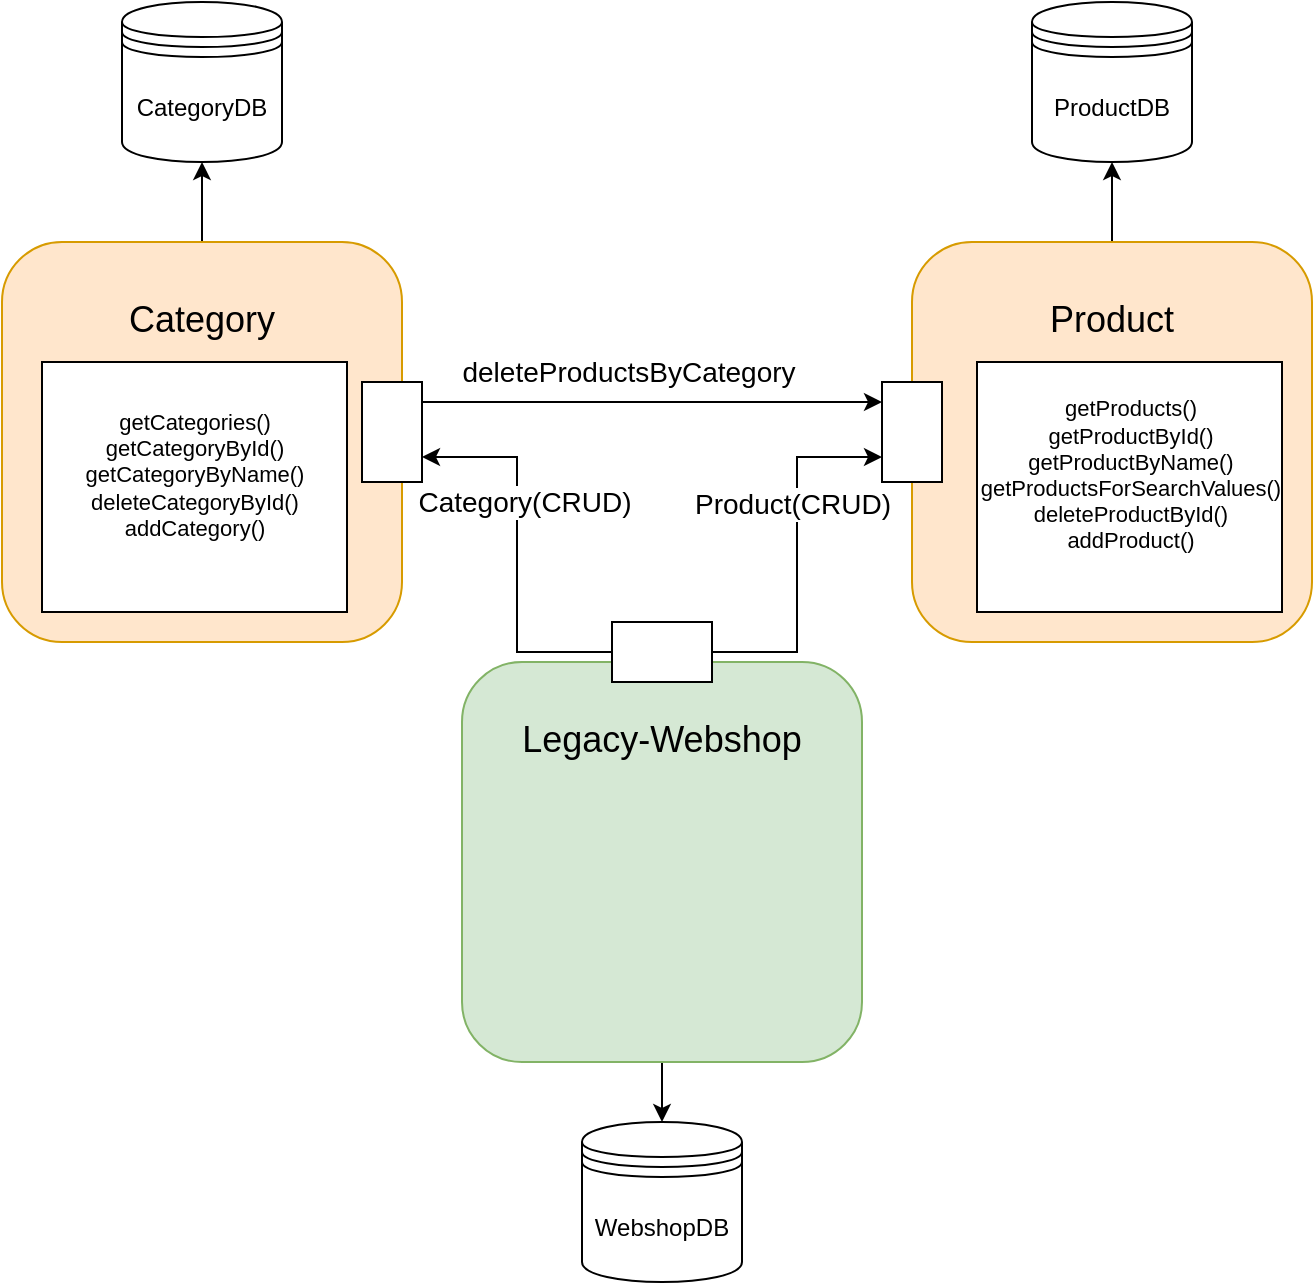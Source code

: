 <mxfile version="17.4.6" type="device"><diagram id="G_rW39k4_KtPcWMEg-Q5" name="Page-1"><mxGraphModel dx="1422" dy="747" grid="1" gridSize="10" guides="1" tooltips="1" connect="1" arrows="1" fold="1" page="1" pageScale="1" pageWidth="850" pageHeight="1100" math="0" shadow="0"><root><mxCell id="0"/><mxCell id="1" parent="0"/><mxCell id="-gU0KoA9bVRp0KUHhrlc-9" style="edgeStyle=orthogonalEdgeStyle;rounded=0;orthogonalLoop=1;jettySize=auto;html=1;entryX=0.5;entryY=1;entryDx=0;entryDy=0;fontSize=18;" edge="1" parent="1" source="-gU0KoA9bVRp0KUHhrlc-1" target="-gU0KoA9bVRp0KUHhrlc-6"><mxGeometry relative="1" as="geometry"/></mxCell><mxCell id="-gU0KoA9bVRp0KUHhrlc-1" value="&lt;div&gt;&lt;br&gt;&lt;/div&gt;&lt;div&gt;Category&lt;/div&gt;" style="rounded=1;whiteSpace=wrap;html=1;fillColor=#ffe6cc;strokeColor=#d79b00;fontSize=18;verticalAlign=top;" vertex="1" parent="1"><mxGeometry x="50" y="120" width="200" height="200" as="geometry"/></mxCell><mxCell id="-gU0KoA9bVRp0KUHhrlc-10" style="edgeStyle=orthogonalEdgeStyle;rounded=0;orthogonalLoop=1;jettySize=auto;html=1;entryX=0.5;entryY=1;entryDx=0;entryDy=0;fontSize=18;" edge="1" parent="1" source="-gU0KoA9bVRp0KUHhrlc-2" target="-gU0KoA9bVRp0KUHhrlc-4"><mxGeometry relative="1" as="geometry"/></mxCell><mxCell id="-gU0KoA9bVRp0KUHhrlc-2" value="&lt;div&gt;&lt;br&gt;&lt;/div&gt;&lt;div&gt;Product&lt;/div&gt;" style="rounded=1;whiteSpace=wrap;html=1;fillColor=#ffe6cc;strokeColor=#d79b00;fontSize=18;verticalAlign=top;" vertex="1" parent="1"><mxGeometry x="505" y="120" width="200" height="200" as="geometry"/></mxCell><mxCell id="-gU0KoA9bVRp0KUHhrlc-31" style="edgeStyle=orthogonalEdgeStyle;rounded=0;orthogonalLoop=1;jettySize=auto;html=1;entryX=0.5;entryY=0;entryDx=0;entryDy=0;fontSize=11;" edge="1" parent="1" source="-gU0KoA9bVRp0KUHhrlc-3" target="-gU0KoA9bVRp0KUHhrlc-7"><mxGeometry relative="1" as="geometry"/></mxCell><mxCell id="-gU0KoA9bVRp0KUHhrlc-3" value="&lt;div&gt;&lt;br&gt;&lt;/div&gt;&lt;div&gt;Legacy-Webshop&lt;/div&gt;" style="rounded=1;whiteSpace=wrap;html=1;fillColor=#d5e8d4;strokeColor=#82b366;verticalAlign=top;fontSize=18;" vertex="1" parent="1"><mxGeometry x="280" y="330" width="200" height="200" as="geometry"/></mxCell><mxCell id="-gU0KoA9bVRp0KUHhrlc-4" value="ProductDB" style="shape=datastore;whiteSpace=wrap;html=1;" vertex="1" parent="1"><mxGeometry x="565" width="80" height="80" as="geometry"/></mxCell><mxCell id="-gU0KoA9bVRp0KUHhrlc-6" value="CategoryDB" style="shape=datastore;whiteSpace=wrap;html=1;" vertex="1" parent="1"><mxGeometry x="110" width="80" height="80" as="geometry"/></mxCell><mxCell id="-gU0KoA9bVRp0KUHhrlc-7" value="WebshopDB" style="shape=datastore;whiteSpace=wrap;html=1;" vertex="1" parent="1"><mxGeometry x="340" y="560" width="80" height="80" as="geometry"/></mxCell><mxCell id="-gU0KoA9bVRp0KUHhrlc-18" style="edgeStyle=orthogonalEdgeStyle;rounded=0;orthogonalLoop=1;jettySize=auto;html=1;fontSize=14;" edge="1" parent="1" source="-gU0KoA9bVRp0KUHhrlc-11"><mxGeometry relative="1" as="geometry"><mxPoint x="490" y="200" as="targetPoint"/><Array as="points"><mxPoint x="490" y="200"/></Array></mxGeometry></mxCell><mxCell id="-gU0KoA9bVRp0KUHhrlc-19" value="deleteProductsByCategory" style="edgeLabel;html=1;align=center;verticalAlign=middle;resizable=0;points=[];fontSize=14;" vertex="1" connectable="0" parent="-gU0KoA9bVRp0KUHhrlc-18"><mxGeometry x="-0.304" y="-3" relative="1" as="geometry"><mxPoint x="23" y="-18" as="offset"/></mxGeometry></mxCell><mxCell id="-gU0KoA9bVRp0KUHhrlc-11" value="" style="rounded=0;fontSize=18;direction=north;html=1;whiteSpace=wrap;" vertex="1" parent="1"><mxGeometry x="230" y="190" width="30" height="50" as="geometry"/></mxCell><mxCell id="-gU0KoA9bVRp0KUHhrlc-12" value="" style="rounded=0;whiteSpace=wrap;html=1;fontSize=18;direction=south;" vertex="1" parent="1"><mxGeometry x="490" y="190" width="30" height="50" as="geometry"/></mxCell><mxCell id="-gU0KoA9bVRp0KUHhrlc-21" style="edgeStyle=orthogonalEdgeStyle;rounded=0;orthogonalLoop=1;jettySize=auto;html=1;entryX=0.25;entryY=1;entryDx=0;entryDy=0;fontSize=14;" edge="1" parent="1" source="-gU0KoA9bVRp0KUHhrlc-13" target="-gU0KoA9bVRp0KUHhrlc-11"><mxGeometry relative="1" as="geometry"/></mxCell><mxCell id="-gU0KoA9bVRp0KUHhrlc-23" value="Category(CRUD)" style="edgeLabel;html=1;align=center;verticalAlign=middle;resizable=0;points=[];fontSize=14;" vertex="1" connectable="0" parent="-gU0KoA9bVRp0KUHhrlc-21"><mxGeometry x="0.169" y="-2" relative="1" as="geometry"><mxPoint x="1" y="-10" as="offset"/></mxGeometry></mxCell><mxCell id="-gU0KoA9bVRp0KUHhrlc-22" style="edgeStyle=orthogonalEdgeStyle;rounded=0;orthogonalLoop=1;jettySize=auto;html=1;entryX=0.75;entryY=1;entryDx=0;entryDy=0;fontSize=14;" edge="1" parent="1" source="-gU0KoA9bVRp0KUHhrlc-13" target="-gU0KoA9bVRp0KUHhrlc-12"><mxGeometry relative="1" as="geometry"/></mxCell><mxCell id="-gU0KoA9bVRp0KUHhrlc-24" value="Product(CRUD)" style="edgeLabel;html=1;align=center;verticalAlign=middle;resizable=0;points=[];fontSize=14;" vertex="1" connectable="0" parent="-gU0KoA9bVRp0KUHhrlc-22"><mxGeometry x="0.255" y="4" relative="1" as="geometry"><mxPoint x="1" y="-2" as="offset"/></mxGeometry></mxCell><mxCell id="-gU0KoA9bVRp0KUHhrlc-13" value="" style="rounded=0;whiteSpace=wrap;html=1;fontSize=18;direction=west;" vertex="1" parent="1"><mxGeometry x="355" y="310" width="50" height="30" as="geometry"/></mxCell><mxCell id="-gU0KoA9bVRp0KUHhrlc-26" value="&lt;div style=&quot;font-size: 11px&quot;&gt;&lt;font style=&quot;font-size: 11px&quot;&gt;getProducts()&lt;/font&gt;&lt;/div&gt;&lt;div style=&quot;font-size: 11px&quot;&gt;&lt;font style=&quot;font-size: 11px&quot;&gt;getProductById()&lt;/font&gt;&lt;/div&gt;&lt;div style=&quot;font-size: 11px&quot;&gt;&lt;font style=&quot;font-size: 11px&quot;&gt;getProductByName()&lt;br style=&quot;font-size: 11px&quot;&gt;&lt;/font&gt;&lt;/div&gt;&lt;div style=&quot;font-size: 11px&quot;&gt;&lt;font style=&quot;font-size: 11px&quot;&gt;getProductsForSearchValues()&lt;br style=&quot;font-size: 11px&quot;&gt;&lt;/font&gt;&lt;/div&gt;&lt;div style=&quot;font-size: 11px&quot;&gt;&lt;font style=&quot;font-size: 11px&quot;&gt;deleteProductById()&lt;/font&gt;&lt;/div&gt;&lt;div style=&quot;font-size: 11px&quot;&gt;&lt;font style=&quot;font-size: 11px&quot;&gt;addProduct()&lt;/font&gt;&lt;/div&gt;&lt;font style=&quot;font-size: 11px&quot;&gt;&lt;br style=&quot;font-size: 11px&quot;&gt;&lt;/font&gt;" style="whiteSpace=wrap;html=1;fontSize=11;rounded=0;" vertex="1" parent="1"><mxGeometry x="537.5" y="180" width="152.5" height="125" as="geometry"/></mxCell><mxCell id="-gU0KoA9bVRp0KUHhrlc-30" value="&lt;div style=&quot;font-size: 11px&quot;&gt;&lt;font style=&quot;font-size: 11px&quot;&gt;getCategories()&lt;/font&gt;&lt;/div&gt;&lt;div style=&quot;font-size: 11px&quot;&gt;&lt;font style=&quot;font-size: 11px&quot;&gt;getCategoryById()&lt;/font&gt;&lt;/div&gt;&lt;div style=&quot;font-size: 11px&quot;&gt;&lt;font style=&quot;font-size: 11px&quot;&gt;getCategoryByName()&lt;br style=&quot;font-size: 11px&quot;&gt;&lt;/font&gt;&lt;/div&gt;&lt;div style=&quot;font-size: 11px&quot;&gt;&lt;font style=&quot;font-size: 11px&quot;&gt;deleteCategoryById()&lt;/font&gt;&lt;/div&gt;&lt;div style=&quot;font-size: 11px&quot;&gt;&lt;font style=&quot;font-size: 11px&quot;&gt;addCategory()&lt;/font&gt;&lt;/div&gt;&lt;font style=&quot;font-size: 11px&quot;&gt;&lt;br style=&quot;font-size: 11px&quot;&gt;&lt;/font&gt;" style="whiteSpace=wrap;html=1;fontSize=11;rounded=0;" vertex="1" parent="1"><mxGeometry x="70" y="180" width="152.5" height="125" as="geometry"/></mxCell></root></mxGraphModel></diagram></mxfile>